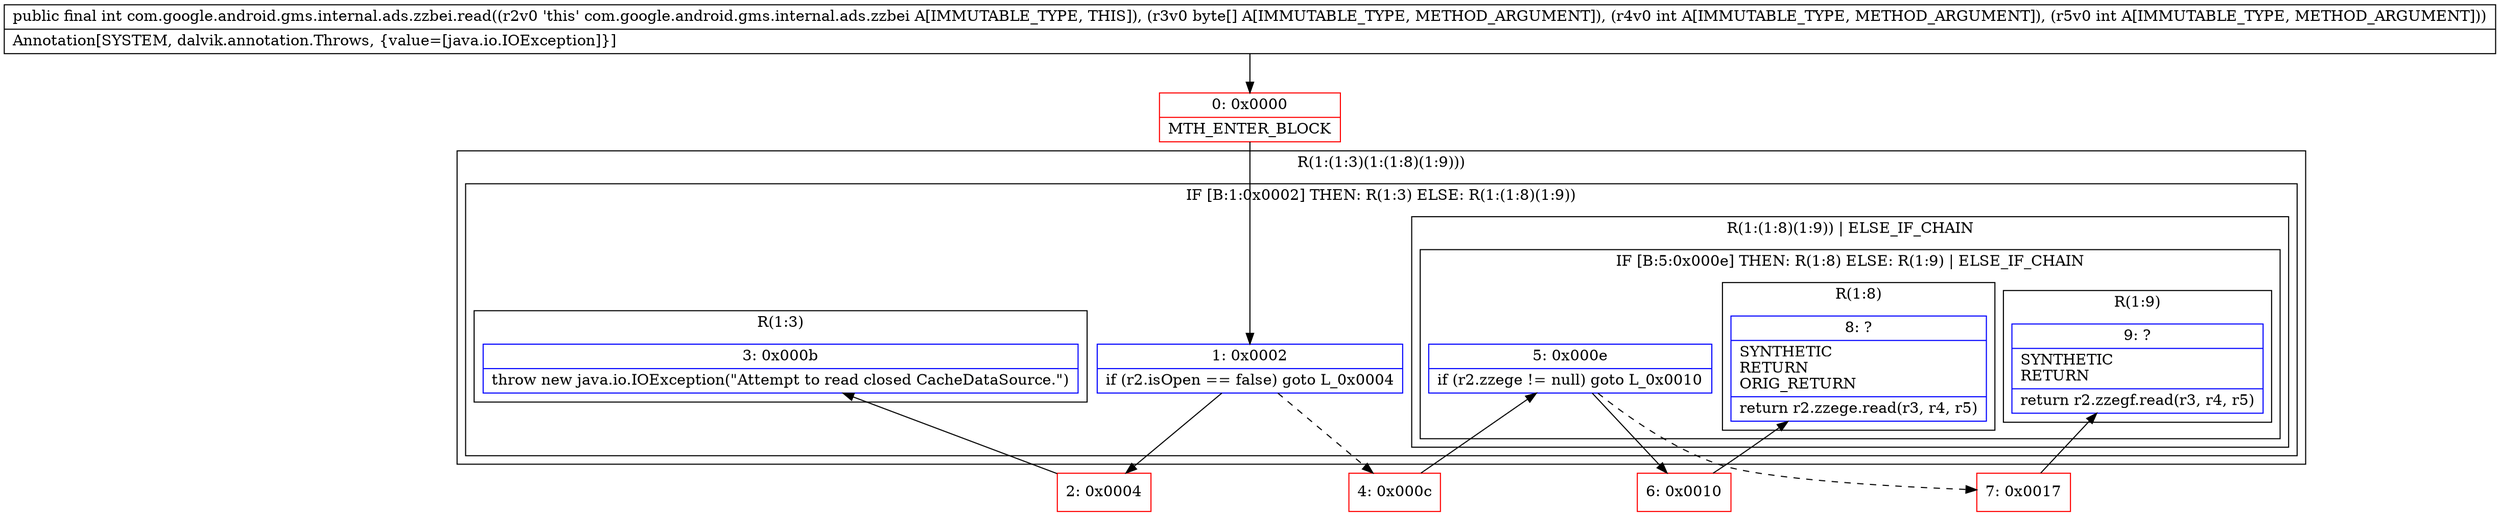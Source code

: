 digraph "CFG forcom.google.android.gms.internal.ads.zzbei.read([BII)I" {
subgraph cluster_Region_1407622331 {
label = "R(1:(1:3)(1:(1:8)(1:9)))";
node [shape=record,color=blue];
subgraph cluster_IfRegion_258484843 {
label = "IF [B:1:0x0002] THEN: R(1:3) ELSE: R(1:(1:8)(1:9))";
node [shape=record,color=blue];
Node_1 [shape=record,label="{1\:\ 0x0002|if (r2.isOpen == false) goto L_0x0004\l}"];
subgraph cluster_Region_1740504069 {
label = "R(1:3)";
node [shape=record,color=blue];
Node_3 [shape=record,label="{3\:\ 0x000b|throw new java.io.IOException(\"Attempt to read closed CacheDataSource.\")\l}"];
}
subgraph cluster_Region_73366957 {
label = "R(1:(1:8)(1:9)) | ELSE_IF_CHAIN\l";
node [shape=record,color=blue];
subgraph cluster_IfRegion_1664826073 {
label = "IF [B:5:0x000e] THEN: R(1:8) ELSE: R(1:9) | ELSE_IF_CHAIN\l";
node [shape=record,color=blue];
Node_5 [shape=record,label="{5\:\ 0x000e|if (r2.zzege != null) goto L_0x0010\l}"];
subgraph cluster_Region_768507815 {
label = "R(1:8)";
node [shape=record,color=blue];
Node_8 [shape=record,label="{8\:\ ?|SYNTHETIC\lRETURN\lORIG_RETURN\l|return r2.zzege.read(r3, r4, r5)\l}"];
}
subgraph cluster_Region_622584783 {
label = "R(1:9)";
node [shape=record,color=blue];
Node_9 [shape=record,label="{9\:\ ?|SYNTHETIC\lRETURN\l|return r2.zzegf.read(r3, r4, r5)\l}"];
}
}
}
}
}
Node_0 [shape=record,color=red,label="{0\:\ 0x0000|MTH_ENTER_BLOCK\l}"];
Node_2 [shape=record,color=red,label="{2\:\ 0x0004}"];
Node_4 [shape=record,color=red,label="{4\:\ 0x000c}"];
Node_6 [shape=record,color=red,label="{6\:\ 0x0010}"];
Node_7 [shape=record,color=red,label="{7\:\ 0x0017}"];
MethodNode[shape=record,label="{public final int com.google.android.gms.internal.ads.zzbei.read((r2v0 'this' com.google.android.gms.internal.ads.zzbei A[IMMUTABLE_TYPE, THIS]), (r3v0 byte[] A[IMMUTABLE_TYPE, METHOD_ARGUMENT]), (r4v0 int A[IMMUTABLE_TYPE, METHOD_ARGUMENT]), (r5v0 int A[IMMUTABLE_TYPE, METHOD_ARGUMENT]))  | Annotation[SYSTEM, dalvik.annotation.Throws, \{value=[java.io.IOException]\}]\l}"];
MethodNode -> Node_0;
Node_1 -> Node_2;
Node_1 -> Node_4[style=dashed];
Node_5 -> Node_6;
Node_5 -> Node_7[style=dashed];
Node_0 -> Node_1;
Node_2 -> Node_3;
Node_4 -> Node_5;
Node_6 -> Node_8;
Node_7 -> Node_9;
}

